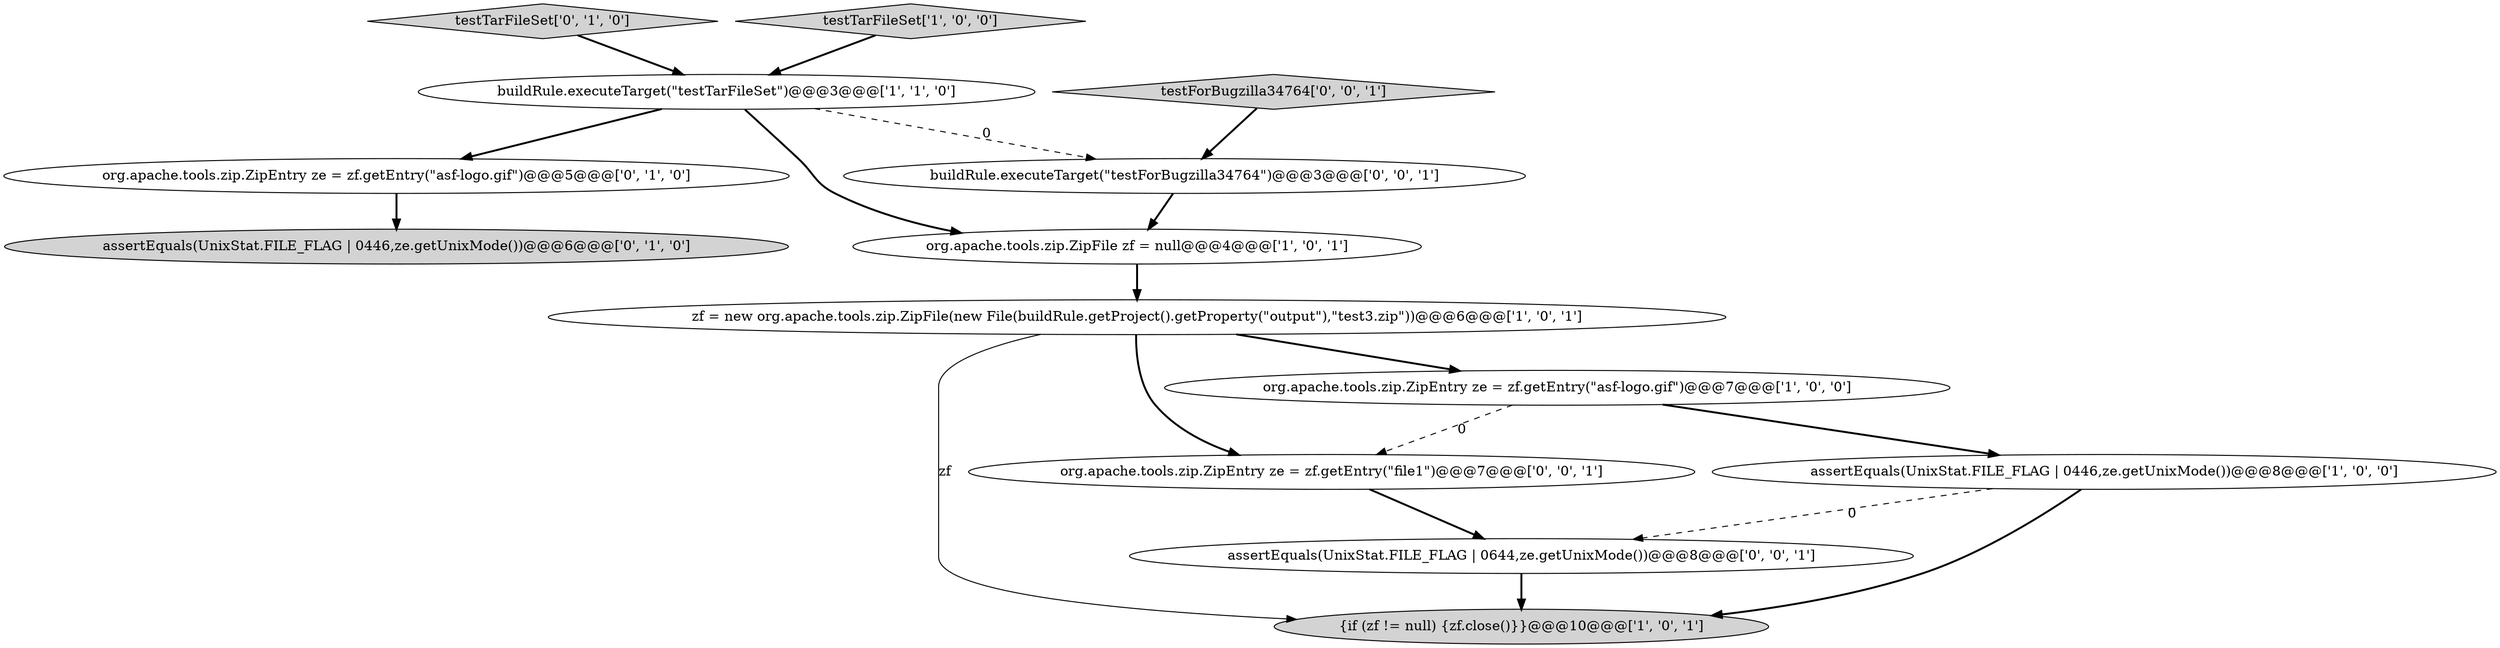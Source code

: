 digraph {
7 [style = filled, label = "assertEquals(UnixStat.FILE_FLAG | 0446,ze.getUnixMode())@@@6@@@['0', '1', '0']", fillcolor = lightgray, shape = ellipse image = "AAA0AAABBB2BBB"];
8 [style = filled, label = "testTarFileSet['0', '1', '0']", fillcolor = lightgray, shape = diamond image = "AAA0AAABBB2BBB"];
13 [style = filled, label = "org.apache.tools.zip.ZipEntry ze = zf.getEntry(\"file1\")@@@7@@@['0', '0', '1']", fillcolor = white, shape = ellipse image = "AAA0AAABBB3BBB"];
3 [style = filled, label = "buildRule.executeTarget(\"testTarFileSet\")@@@3@@@['1', '1', '0']", fillcolor = white, shape = ellipse image = "AAA0AAABBB1BBB"];
9 [style = filled, label = "org.apache.tools.zip.ZipEntry ze = zf.getEntry(\"asf-logo.gif\")@@@5@@@['0', '1', '0']", fillcolor = white, shape = ellipse image = "AAA0AAABBB2BBB"];
0 [style = filled, label = "{if (zf != null) {zf.close()}}@@@10@@@['1', '0', '1']", fillcolor = lightgray, shape = ellipse image = "AAA0AAABBB1BBB"];
5 [style = filled, label = "org.apache.tools.zip.ZipFile zf = null@@@4@@@['1', '0', '1']", fillcolor = white, shape = ellipse image = "AAA0AAABBB1BBB"];
4 [style = filled, label = "testTarFileSet['1', '0', '0']", fillcolor = lightgray, shape = diamond image = "AAA0AAABBB1BBB"];
12 [style = filled, label = "testForBugzilla34764['0', '0', '1']", fillcolor = lightgray, shape = diamond image = "AAA0AAABBB3BBB"];
6 [style = filled, label = "assertEquals(UnixStat.FILE_FLAG | 0446,ze.getUnixMode())@@@8@@@['1', '0', '0']", fillcolor = white, shape = ellipse image = "AAA0AAABBB1BBB"];
2 [style = filled, label = "org.apache.tools.zip.ZipEntry ze = zf.getEntry(\"asf-logo.gif\")@@@7@@@['1', '0', '0']", fillcolor = white, shape = ellipse image = "AAA0AAABBB1BBB"];
1 [style = filled, label = "zf = new org.apache.tools.zip.ZipFile(new File(buildRule.getProject().getProperty(\"output\"),\"test3.zip\"))@@@6@@@['1', '0', '1']", fillcolor = white, shape = ellipse image = "AAA0AAABBB1BBB"];
11 [style = filled, label = "assertEquals(UnixStat.FILE_FLAG | 0644,ze.getUnixMode())@@@8@@@['0', '0', '1']", fillcolor = white, shape = ellipse image = "AAA0AAABBB3BBB"];
10 [style = filled, label = "buildRule.executeTarget(\"testForBugzilla34764\")@@@3@@@['0', '0', '1']", fillcolor = white, shape = ellipse image = "AAA0AAABBB3BBB"];
3->9 [style = bold, label=""];
6->11 [style = dashed, label="0"];
5->1 [style = bold, label=""];
4->3 [style = bold, label=""];
1->2 [style = bold, label=""];
3->5 [style = bold, label=""];
6->0 [style = bold, label=""];
11->0 [style = bold, label=""];
12->10 [style = bold, label=""];
10->5 [style = bold, label=""];
1->0 [style = solid, label="zf"];
3->10 [style = dashed, label="0"];
9->7 [style = bold, label=""];
13->11 [style = bold, label=""];
2->6 [style = bold, label=""];
1->13 [style = bold, label=""];
2->13 [style = dashed, label="0"];
8->3 [style = bold, label=""];
}
